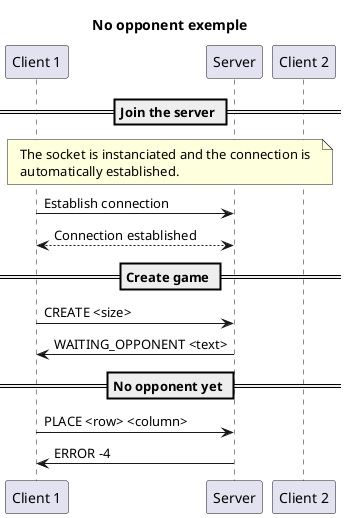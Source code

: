 @startuml

title "No opponent exemple"

participant "Client 1" as c1
participant "Server" as s
participant "Client 2" as c2

== Join the server ==

note over c1, c2
The socket is instanciated and the connection is
automatically established.
end note

c1->s : Establish connection
c1<-->s : Connection established


== Create game ==

c1->s: CREATE <size>
s->c1: WAITING_OPPONENT <text>


== No opponent yet ==
c1->s: PLACE <row> <column>
s->c1: ERROR -4



@enduml
